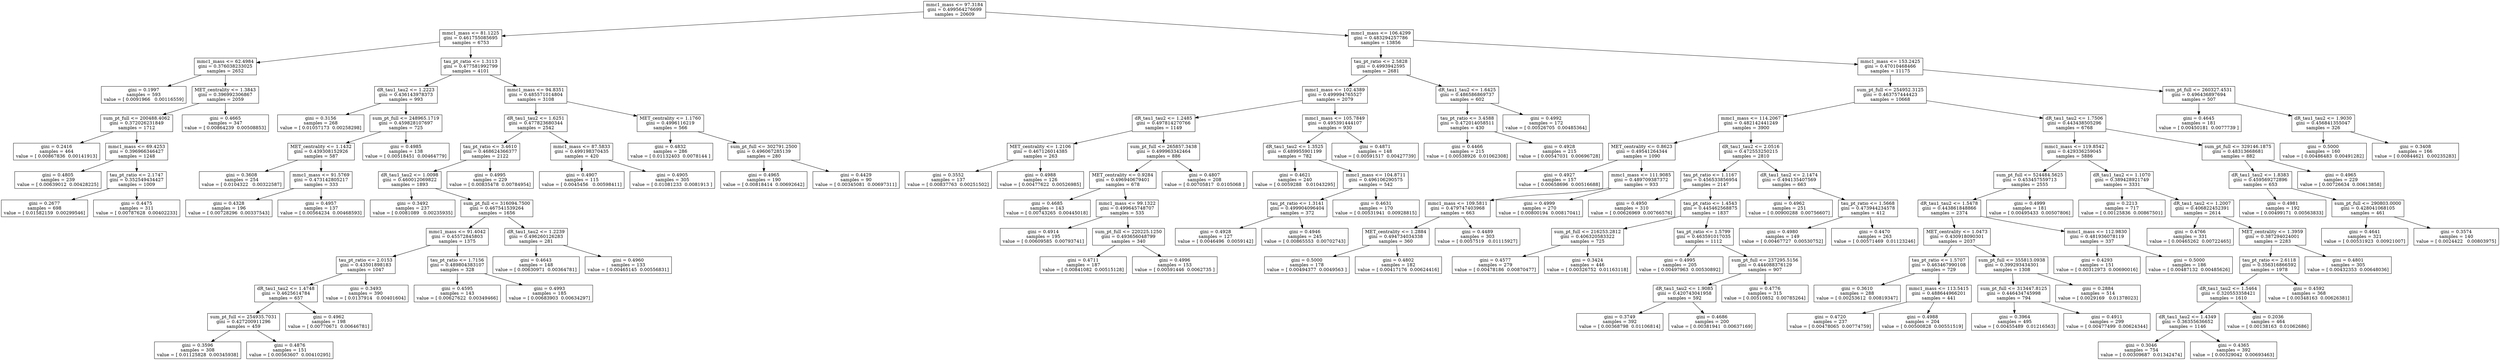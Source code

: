 digraph Tree {
0 [label="mmc1_mass <= 97.3184\ngini = 0.499564276699\nsamples = 20609", shape="box"] ;
1 [label="mmc1_mass <= 81.1225\ngini = 0.461755085695\nsamples = 6753", shape="box"] ;
0 -> 1 ;
2 [label="mmc1_mass <= 62.4984\ngini = 0.376038233025\nsamples = 2652", shape="box"] ;
1 -> 2 ;
3 [label="gini = 0.1997\nsamples = 593\nvalue = [ 0.0091966   0.00116559]", shape="box"] ;
2 -> 3 ;
4 [label="MET_centrality <= 1.3843\ngini = 0.396992306867\nsamples = 2059", shape="box"] ;
2 -> 4 ;
5 [label="sum_pt_full <= 200488.4062\ngini = 0.372026231849\nsamples = 1712", shape="box"] ;
4 -> 5 ;
6 [label="gini = 0.2416\nsamples = 464\nvalue = [ 0.00867836  0.00141913]", shape="box"] ;
5 -> 6 ;
7 [label="mmc1_mass <= 69.4253\ngini = 0.396966346427\nsamples = 1248", shape="box"] ;
5 -> 7 ;
8 [label="gini = 0.4805\nsamples = 239\nvalue = [ 0.00639012  0.00428225]", shape="box"] ;
7 -> 8 ;
9 [label="tau_pt_ratio <= 2.1747\ngini = 0.352549434427\nsamples = 1009", shape="box"] ;
7 -> 9 ;
10 [label="gini = 0.2677\nsamples = 698\nvalue = [ 0.01582159  0.00299546]", shape="box"] ;
9 -> 10 ;
11 [label="gini = 0.4475\nsamples = 311\nvalue = [ 0.00787628  0.00402233]", shape="box"] ;
9 -> 11 ;
12 [label="gini = 0.4665\nsamples = 347\nvalue = [ 0.00864239  0.00508853]", shape="box"] ;
4 -> 12 ;
13 [label="tau_pt_ratio <= 1.3113\ngini = 0.477581992799\nsamples = 4101", shape="box"] ;
1 -> 13 ;
14 [label="dR_tau1_tau2 <= 1.2223\ngini = 0.436143978373\nsamples = 993", shape="box"] ;
13 -> 14 ;
15 [label="gini = 0.3156\nsamples = 268\nvalue = [ 0.01057173  0.00258298]", shape="box"] ;
14 -> 15 ;
16 [label="sum_pt_full <= 248965.1719\ngini = 0.459828107697\nsamples = 725", shape="box"] ;
14 -> 16 ;
17 [label="MET_centrality <= 1.1432\ngini = 0.439308152926\nsamples = 587", shape="box"] ;
16 -> 17 ;
18 [label="gini = 0.3608\nsamples = 254\nvalue = [ 0.0104322   0.00322587]", shape="box"] ;
17 -> 18 ;
19 [label="mmc1_mass <= 91.5769\ngini = 0.473142805217\nsamples = 333", shape="box"] ;
17 -> 19 ;
20 [label="gini = 0.4328\nsamples = 196\nvalue = [ 0.00728296  0.00337543]", shape="box"] ;
19 -> 20 ;
21 [label="gini = 0.4957\nsamples = 137\nvalue = [ 0.00564234  0.00468593]", shape="box"] ;
19 -> 21 ;
22 [label="gini = 0.4985\nsamples = 138\nvalue = [ 0.00518451  0.00464779]", shape="box"] ;
16 -> 22 ;
23 [label="mmc1_mass <= 94.8351\ngini = 0.485571014804\nsamples = 3108", shape="box"] ;
13 -> 23 ;
24 [label="dR_tau1_tau2 <= 1.6251\ngini = 0.477823680344\nsamples = 2542", shape="box"] ;
23 -> 24 ;
25 [label="tau_pt_ratio <= 3.4610\ngini = 0.468624366377\nsamples = 2122", shape="box"] ;
24 -> 25 ;
26 [label="dR_tau1_tau2 <= 1.0098\ngini = 0.460012069822\nsamples = 1893", shape="box"] ;
25 -> 26 ;
27 [label="gini = 0.3492\nsamples = 237\nvalue = [ 0.0081089   0.00235935]", shape="box"] ;
26 -> 27 ;
28 [label="sum_pt_full <= 316094.7500\ngini = 0.467541539264\nsamples = 1656", shape="box"] ;
26 -> 28 ;
29 [label="mmc1_mass <= 91.4042\ngini = 0.45572845803\nsamples = 1375", shape="box"] ;
28 -> 29 ;
30 [label="tau_pt_ratio <= 2.0153\ngini = 0.43501898183\nsamples = 1047", shape="box"] ;
29 -> 30 ;
31 [label="dR_tau1_tau2 <= 1.4748\ngini = 0.4625614784\nsamples = 657", shape="box"] ;
30 -> 31 ;
32 [label="sum_pt_full <= 254935.7031\ngini = 0.427200911296\nsamples = 459", shape="box"] ;
31 -> 32 ;
33 [label="gini = 0.3596\nsamples = 308\nvalue = [ 0.01125828  0.00345938]", shape="box"] ;
32 -> 33 ;
34 [label="gini = 0.4876\nsamples = 151\nvalue = [ 0.00563607  0.00410295]", shape="box"] ;
32 -> 34 ;
35 [label="gini = 0.4962\nsamples = 198\nvalue = [ 0.00770671  0.00646781]", shape="box"] ;
31 -> 35 ;
36 [label="gini = 0.3493\nsamples = 390\nvalue = [ 0.0137914   0.00401604]", shape="box"] ;
30 -> 36 ;
37 [label="tau_pt_ratio <= 1.7156\ngini = 0.489804383107\nsamples = 328", shape="box"] ;
29 -> 37 ;
38 [label="gini = 0.4595\nsamples = 143\nvalue = [ 0.00627622  0.00349466]", shape="box"] ;
37 -> 38 ;
39 [label="gini = 0.4993\nsamples = 185\nvalue = [ 0.00683903  0.00634297]", shape="box"] ;
37 -> 39 ;
40 [label="dR_tau1_tau2 <= 1.2239\ngini = 0.496260126283\nsamples = 281", shape="box"] ;
28 -> 40 ;
41 [label="gini = 0.4643\nsamples = 148\nvalue = [ 0.00630971  0.00364781]", shape="box"] ;
40 -> 41 ;
42 [label="gini = 0.4960\nsamples = 133\nvalue = [ 0.00465145  0.00556831]", shape="box"] ;
40 -> 42 ;
43 [label="gini = 0.4995\nsamples = 229\nvalue = [ 0.00835478  0.00784954]", shape="box"] ;
25 -> 43 ;
44 [label="mmc1_mass <= 87.5833\ngini = 0.499198370435\nsamples = 420", shape="box"] ;
24 -> 44 ;
45 [label="gini = 0.4907\nsamples = 115\nvalue = [ 0.0045456   0.00598411]", shape="box"] ;
44 -> 45 ;
46 [label="gini = 0.4905\nsamples = 305\nvalue = [ 0.01081233  0.0081913 ]", shape="box"] ;
44 -> 46 ;
47 [label="MET_centrality <= 1.1760\ngini = 0.4996116219\nsamples = 566", shape="box"] ;
23 -> 47 ;
48 [label="gini = 0.4832\nsamples = 286\nvalue = [ 0.01132403  0.0078144 ]", shape="box"] ;
47 -> 48 ;
49 [label="sum_pt_full <= 302791.2500\ngini = 0.496067285139\nsamples = 280", shape="box"] ;
47 -> 49 ;
50 [label="gini = 0.4965\nsamples = 190\nvalue = [ 0.00818414  0.00692642]", shape="box"] ;
49 -> 50 ;
51 [label="gini = 0.4429\nsamples = 90\nvalue = [ 0.00345081  0.00697311]", shape="box"] ;
49 -> 51 ;
52 [label="mmc1_mass <= 106.4299\ngini = 0.483294257786\nsamples = 13856", shape="box"] ;
0 -> 52 ;
53 [label="tau_pt_ratio <= 2.5828\ngini = 0.4993942595\nsamples = 2681", shape="box"] ;
52 -> 53 ;
54 [label="mmc1_mass <= 102.4389\ngini = 0.499994765527\nsamples = 2079", shape="box"] ;
53 -> 54 ;
55 [label="dR_tau1_tau2 <= 1.2485\ngini = 0.497814270766\nsamples = 1149", shape="box"] ;
54 -> 55 ;
56 [label="MET_centrality <= 1.2106\ngini = 0.467126014385\nsamples = 263", shape="box"] ;
55 -> 56 ;
57 [label="gini = 0.3552\nsamples = 137\nvalue = [ 0.00837763  0.00251502]", shape="box"] ;
56 -> 57 ;
58 [label="gini = 0.4988\nsamples = 126\nvalue = [ 0.00477622  0.00526985]", shape="box"] ;
56 -> 58 ;
59 [label="sum_pt_full <= 265857.3438\ngini = 0.499963342464\nsamples = 886", shape="box"] ;
55 -> 59 ;
60 [label="MET_centrality <= 0.9284\ngini = 0.496940679401\nsamples = 678", shape="box"] ;
59 -> 60 ;
61 [label="gini = 0.4685\nsamples = 143\nvalue = [ 0.00743265  0.00445018]", shape="box"] ;
60 -> 61 ;
62 [label="mmc1_mass <= 99.1322\ngini = 0.499645748707\nsamples = 535", shape="box"] ;
60 -> 62 ;
63 [label="gini = 0.4914\nsamples = 195\nvalue = [ 0.00609585  0.00793741]", shape="box"] ;
62 -> 63 ;
64 [label="sum_pt_full <= 220225.1250\ngini = 0.493656048799\nsamples = 340", shape="box"] ;
62 -> 64 ;
65 [label="gini = 0.4711\nsamples = 187\nvalue = [ 0.00841082  0.00515128]", shape="box"] ;
64 -> 65 ;
66 [label="gini = 0.4996\nsamples = 153\nvalue = [ 0.00591446  0.0062735 ]", shape="box"] ;
64 -> 66 ;
67 [label="gini = 0.4807\nsamples = 208\nvalue = [ 0.00705817  0.0105068 ]", shape="box"] ;
59 -> 67 ;
68 [label="mmc1_mass <= 105.7849\ngini = 0.495391444107\nsamples = 930", shape="box"] ;
54 -> 68 ;
69 [label="dR_tau1_tau2 <= 1.3525\ngini = 0.489955901199\nsamples = 782", shape="box"] ;
68 -> 69 ;
70 [label="gini = 0.4621\nsamples = 240\nvalue = [ 0.0059288   0.01043295]", shape="box"] ;
69 -> 70 ;
71 [label="mmc1_mass <= 104.8711\ngini = 0.496106290575\nsamples = 542", shape="box"] ;
69 -> 71 ;
72 [label="tau_pt_ratio <= 1.3141\ngini = 0.499904096404\nsamples = 372", shape="box"] ;
71 -> 72 ;
73 [label="gini = 0.4928\nsamples = 127\nvalue = [ 0.0046496  0.0059142]", shape="box"] ;
72 -> 73 ;
74 [label="gini = 0.4946\nsamples = 245\nvalue = [ 0.00865553  0.00702743]", shape="box"] ;
72 -> 74 ;
75 [label="gini = 0.4631\nsamples = 170\nvalue = [ 0.00531941  0.00928815]", shape="box"] ;
71 -> 75 ;
76 [label="gini = 0.4871\nsamples = 148\nvalue = [ 0.00591517  0.00427739]", shape="box"] ;
68 -> 76 ;
77 [label="dR_tau1_tau2 <= 1.6425\ngini = 0.486586869737\nsamples = 602", shape="box"] ;
53 -> 77 ;
78 [label="tau_pt_ratio <= 3.4588\ngini = 0.472014058511\nsamples = 430", shape="box"] ;
77 -> 78 ;
79 [label="gini = 0.4466\nsamples = 215\nvalue = [ 0.00538926  0.01062308]", shape="box"] ;
78 -> 79 ;
80 [label="gini = 0.4928\nsamples = 215\nvalue = [ 0.00547031  0.00696728]", shape="box"] ;
78 -> 80 ;
81 [label="gini = 0.4992\nsamples = 172\nvalue = [ 0.00526705  0.00485364]", shape="box"] ;
77 -> 81 ;
82 [label="mmc1_mass <= 153.2425\ngini = 0.47010468466\nsamples = 11175", shape="box"] ;
52 -> 82 ;
83 [label="sum_pt_full <= 254952.3125\ngini = 0.463757444423\nsamples = 10668", shape="box"] ;
82 -> 83 ;
84 [label="mmc1_mass <= 114.2067\ngini = 0.482142441249\nsamples = 3900", shape="box"] ;
83 -> 84 ;
85 [label="MET_centrality <= 0.8623\ngini = 0.49541264344\nsamples = 1090", shape="box"] ;
84 -> 85 ;
86 [label="gini = 0.4927\nsamples = 157\nvalue = [ 0.00658696  0.00516688]", shape="box"] ;
85 -> 86 ;
87 [label="mmc1_mass <= 111.9085\ngini = 0.489709387372\nsamples = 933", shape="box"] ;
85 -> 87 ;
88 [label="mmc1_mass <= 109.5811\ngini = 0.479747403968\nsamples = 663", shape="box"] ;
87 -> 88 ;
89 [label="MET_centrality <= 1.2884\ngini = 0.494734034338\nsamples = 360", shape="box"] ;
88 -> 89 ;
90 [label="gini = 0.5000\nsamples = 178\nvalue = [ 0.00494377  0.0049563 ]", shape="box"] ;
89 -> 90 ;
91 [label="gini = 0.4802\nsamples = 182\nvalue = [ 0.00417176  0.00624416]", shape="box"] ;
89 -> 91 ;
92 [label="gini = 0.4489\nsamples = 303\nvalue = [ 0.0057519   0.01115927]", shape="box"] ;
88 -> 92 ;
93 [label="gini = 0.4999\nsamples = 270\nvalue = [ 0.00800194  0.00817041]", shape="box"] ;
87 -> 93 ;
94 [label="dR_tau1_tau2 <= 2.0516\ngini = 0.472553250215\nsamples = 2810", shape="box"] ;
84 -> 94 ;
95 [label="tau_pt_ratio <= 1.1167\ngini = 0.456533856954\nsamples = 2147", shape="box"] ;
94 -> 95 ;
96 [label="gini = 0.4950\nsamples = 310\nvalue = [ 0.00626969  0.00766576]", shape="box"] ;
95 -> 96 ;
97 [label="tau_pt_ratio <= 1.4543\ngini = 0.445462568875\nsamples = 1837", shape="box"] ;
95 -> 97 ;
98 [label="sum_pt_full <= 216253.2812\ngini = 0.406320583322\nsamples = 725", shape="box"] ;
97 -> 98 ;
99 [label="gini = 0.4577\nsamples = 279\nvalue = [ 0.00478186  0.00870477]", shape="box"] ;
98 -> 99 ;
100 [label="gini = 0.3424\nsamples = 446\nvalue = [ 0.00326752  0.01163118]", shape="box"] ;
98 -> 100 ;
101 [label="tau_pt_ratio <= 1.5799\ngini = 0.463591017035\nsamples = 1112", shape="box"] ;
97 -> 101 ;
102 [label="gini = 0.4995\nsamples = 205\nvalue = [ 0.00497963  0.00530892]", shape="box"] ;
101 -> 102 ;
103 [label="sum_pt_full <= 237295.5156\ngini = 0.444088376129\nsamples = 907", shape="box"] ;
101 -> 103 ;
104 [label="dR_tau1_tau2 <= 1.9085\ngini = 0.420743041958\nsamples = 592", shape="box"] ;
103 -> 104 ;
105 [label="gini = 0.3749\nsamples = 392\nvalue = [ 0.00368798  0.01106814]", shape="box"] ;
104 -> 105 ;
106 [label="gini = 0.4686\nsamples = 200\nvalue = [ 0.00381941  0.00637169]", shape="box"] ;
104 -> 106 ;
107 [label="gini = 0.4776\nsamples = 315\nvalue = [ 0.00510852  0.00785264]", shape="box"] ;
103 -> 107 ;
108 [label="dR_tau1_tau2 <= 2.1474\ngini = 0.494135407569\nsamples = 663", shape="box"] ;
94 -> 108 ;
109 [label="gini = 0.4962\nsamples = 251\nvalue = [ 0.00900288  0.00756607]", shape="box"] ;
108 -> 109 ;
110 [label="tau_pt_ratio <= 1.5668\ngini = 0.473944234578\nsamples = 412", shape="box"] ;
108 -> 110 ;
111 [label="gini = 0.4980\nsamples = 149\nvalue = [ 0.00467727  0.00530752]", shape="box"] ;
110 -> 111 ;
112 [label="gini = 0.4470\nsamples = 263\nvalue = [ 0.00571469  0.01123246]", shape="box"] ;
110 -> 112 ;
113 [label="dR_tau1_tau2 <= 1.7506\ngini = 0.443438505296\nsamples = 6768", shape="box"] ;
83 -> 113 ;
114 [label="mmc1_mass <= 119.8542\ngini = 0.429336259045\nsamples = 5886", shape="box"] ;
113 -> 114 ;
115 [label="sum_pt_full <= 524484.5625\ngini = 0.453457559713\nsamples = 2555", shape="box"] ;
114 -> 115 ;
116 [label="dR_tau1_tau2 <= 1.5478\ngini = 0.443861848866\nsamples = 2374", shape="box"] ;
115 -> 116 ;
117 [label="MET_centrality <= 1.0473\ngini = 0.430918090301\nsamples = 2037", shape="box"] ;
116 -> 117 ;
118 [label="tau_pt_ratio <= 1.5707\ngini = 0.463467990108\nsamples = 729", shape="box"] ;
117 -> 118 ;
119 [label="gini = 0.3610\nsamples = 288\nvalue = [ 0.00253612  0.00819347]", shape="box"] ;
118 -> 119 ;
120 [label="mmc1_mass <= 113.5415\ngini = 0.488644966201\nsamples = 441", shape="box"] ;
118 -> 120 ;
121 [label="gini = 0.4720\nsamples = 237\nvalue = [ 0.00478065  0.00774759]", shape="box"] ;
120 -> 121 ;
122 [label="gini = 0.4988\nsamples = 204\nvalue = [ 0.00500828  0.00551519]", shape="box"] ;
120 -> 122 ;
123 [label="sum_pt_full <= 355813.0938\ngini = 0.399293434301\nsamples = 1308", shape="box"] ;
117 -> 123 ;
124 [label="sum_pt_full <= 313447.8125\ngini = 0.446434745998\nsamples = 794", shape="box"] ;
123 -> 124 ;
125 [label="gini = 0.3964\nsamples = 495\nvalue = [ 0.00455489  0.01216563]", shape="box"] ;
124 -> 125 ;
126 [label="gini = 0.4911\nsamples = 299\nvalue = [ 0.00477499  0.00624344]", shape="box"] ;
124 -> 126 ;
127 [label="gini = 0.2884\nsamples = 514\nvalue = [ 0.0029169   0.01378023]", shape="box"] ;
123 -> 127 ;
128 [label="mmc1_mass <= 112.9830\ngini = 0.481936078119\nsamples = 337", shape="box"] ;
116 -> 128 ;
129 [label="gini = 0.4293\nsamples = 151\nvalue = [ 0.00312973  0.00690016]", shape="box"] ;
128 -> 129 ;
130 [label="gini = 0.5000\nsamples = 186\nvalue = [ 0.00487132  0.00485626]", shape="box"] ;
128 -> 130 ;
131 [label="gini = 0.4999\nsamples = 181\nvalue = [ 0.00495433  0.00507806]", shape="box"] ;
115 -> 131 ;
132 [label="dR_tau1_tau2 <= 1.1070\ngini = 0.389428921749\nsamples = 3331", shape="box"] ;
114 -> 132 ;
133 [label="gini = 0.2213\nsamples = 717\nvalue = [ 0.00125836  0.00867501]", shape="box"] ;
132 -> 133 ;
134 [label="dR_tau1_tau2 <= 1.2007\ngini = 0.406822452391\nsamples = 2614", shape="box"] ;
132 -> 134 ;
135 [label="gini = 0.4766\nsamples = 331\nvalue = [ 0.00465262  0.00722465]", shape="box"] ;
134 -> 135 ;
136 [label="MET_centrality <= 1.3959\ngini = 0.387294024001\nsamples = 2283", shape="box"] ;
134 -> 136 ;
137 [label="tau_pt_ratio <= 2.6118\ngini = 0.356316866592\nsamples = 1978", shape="box"] ;
136 -> 137 ;
138 [label="dR_tau1_tau2 <= 1.5464\ngini = 0.320553358421\nsamples = 1610", shape="box"] ;
137 -> 138 ;
139 [label="dR_tau1_tau2 <= 1.4349\ngini = 0.36355636652\nsamples = 1146", shape="box"] ;
138 -> 139 ;
140 [label="gini = 0.3046\nsamples = 754\nvalue = [ 0.00309687  0.01342474]", shape="box"] ;
139 -> 140 ;
141 [label="gini = 0.4365\nsamples = 392\nvalue = [ 0.00329042  0.00693463]", shape="box"] ;
139 -> 141 ;
142 [label="gini = 0.2036\nsamples = 464\nvalue = [ 0.00138163  0.01062686]", shape="box"] ;
138 -> 142 ;
143 [label="gini = 0.4592\nsamples = 368\nvalue = [ 0.00348163  0.00626381]", shape="box"] ;
137 -> 143 ;
144 [label="gini = 0.4801\nsamples = 305\nvalue = [ 0.00432353  0.00648036]", shape="box"] ;
136 -> 144 ;
145 [label="sum_pt_full <= 329146.1875\ngini = 0.48313668681\nsamples = 882", shape="box"] ;
113 -> 145 ;
146 [label="dR_tau1_tau2 <= 1.8383\ngini = 0.459569272896\nsamples = 653", shape="box"] ;
145 -> 146 ;
147 [label="gini = 0.4981\nsamples = 192\nvalue = [ 0.00499171  0.00563833]", shape="box"] ;
146 -> 147 ;
148 [label="sum_pt_full <= 290803.0000\ngini = 0.428041068105\nsamples = 461", shape="box"] ;
146 -> 148 ;
149 [label="gini = 0.4641\nsamples = 321\nvalue = [ 0.00531923  0.00921007]", shape="box"] ;
148 -> 149 ;
150 [label="gini = 0.3574\nsamples = 140\nvalue = [ 0.0024422   0.00803975]", shape="box"] ;
148 -> 150 ;
151 [label="gini = 0.4965\nsamples = 229\nvalue = [ 0.00726634  0.00613858]", shape="box"] ;
145 -> 151 ;
152 [label="sum_pt_full <= 260327.4531\ngini = 0.496436897694\nsamples = 507", shape="box"] ;
82 -> 152 ;
153 [label="gini = 0.4645\nsamples = 181\nvalue = [ 0.00450181  0.0077739 ]", shape="box"] ;
152 -> 153 ;
154 [label="dR_tau1_tau2 <= 1.9030\ngini = 0.456841355047\nsamples = 326", shape="box"] ;
152 -> 154 ;
155 [label="gini = 0.5000\nsamples = 160\nvalue = [ 0.00486483  0.00491282]", shape="box"] ;
154 -> 155 ;
156 [label="gini = 0.3408\nsamples = 166\nvalue = [ 0.00844621  0.00235283]", shape="box"] ;
154 -> 156 ;
}